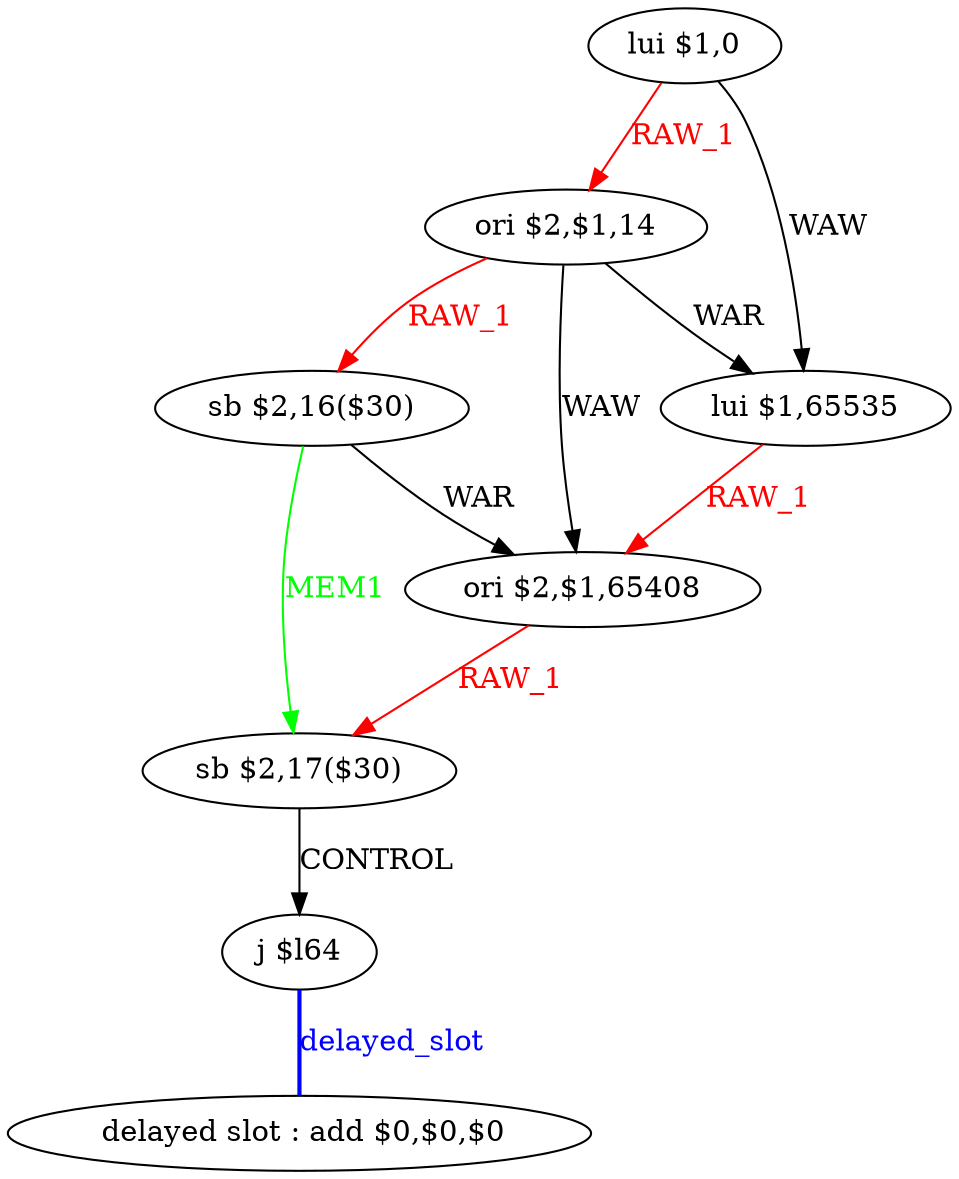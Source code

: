 digraph G1 {
node [shape = ellipse];
i7 [label = " delayed slot : add $0,$0,$0"] ;
i6 ->  i7 [style = bold, dir= none, fontcolor = blue, color = blue, label= "delayed_slot"];
i6 [label = "j $l64"] ;
i0 [label = "lui $1,0"] ;
i0 ->  i1 [color = red, fontcolor = red, label= "RAW_1"];
i0 ->  i3 [label= "WAW"];
i1 [label = "ori $2,$1,14"] ;
i1 ->  i2 [color = red, fontcolor = red, label= "RAW_1"];
i1 ->  i3 [label= "WAR"];
i1 ->  i4 [label= "WAW"];
i2 [label = "sb $2,16($30)"] ;
i2 ->  i4 [label= "WAR"];
i2 ->  i5 [color = green, fontcolor = green, label= "MEM1"];
i4 [label = "ori $2,$1,65408"] ;
i4 ->  i5 [color = red, fontcolor = red, label= "RAW_1"];
i5 [label = "sb $2,17($30)"] ;
i5 ->  i6 [label= "CONTROL"];
i3 [label = "lui $1,65535"] ;
i3 ->  i4 [color = red, fontcolor = red, label= "RAW_1"];
}
